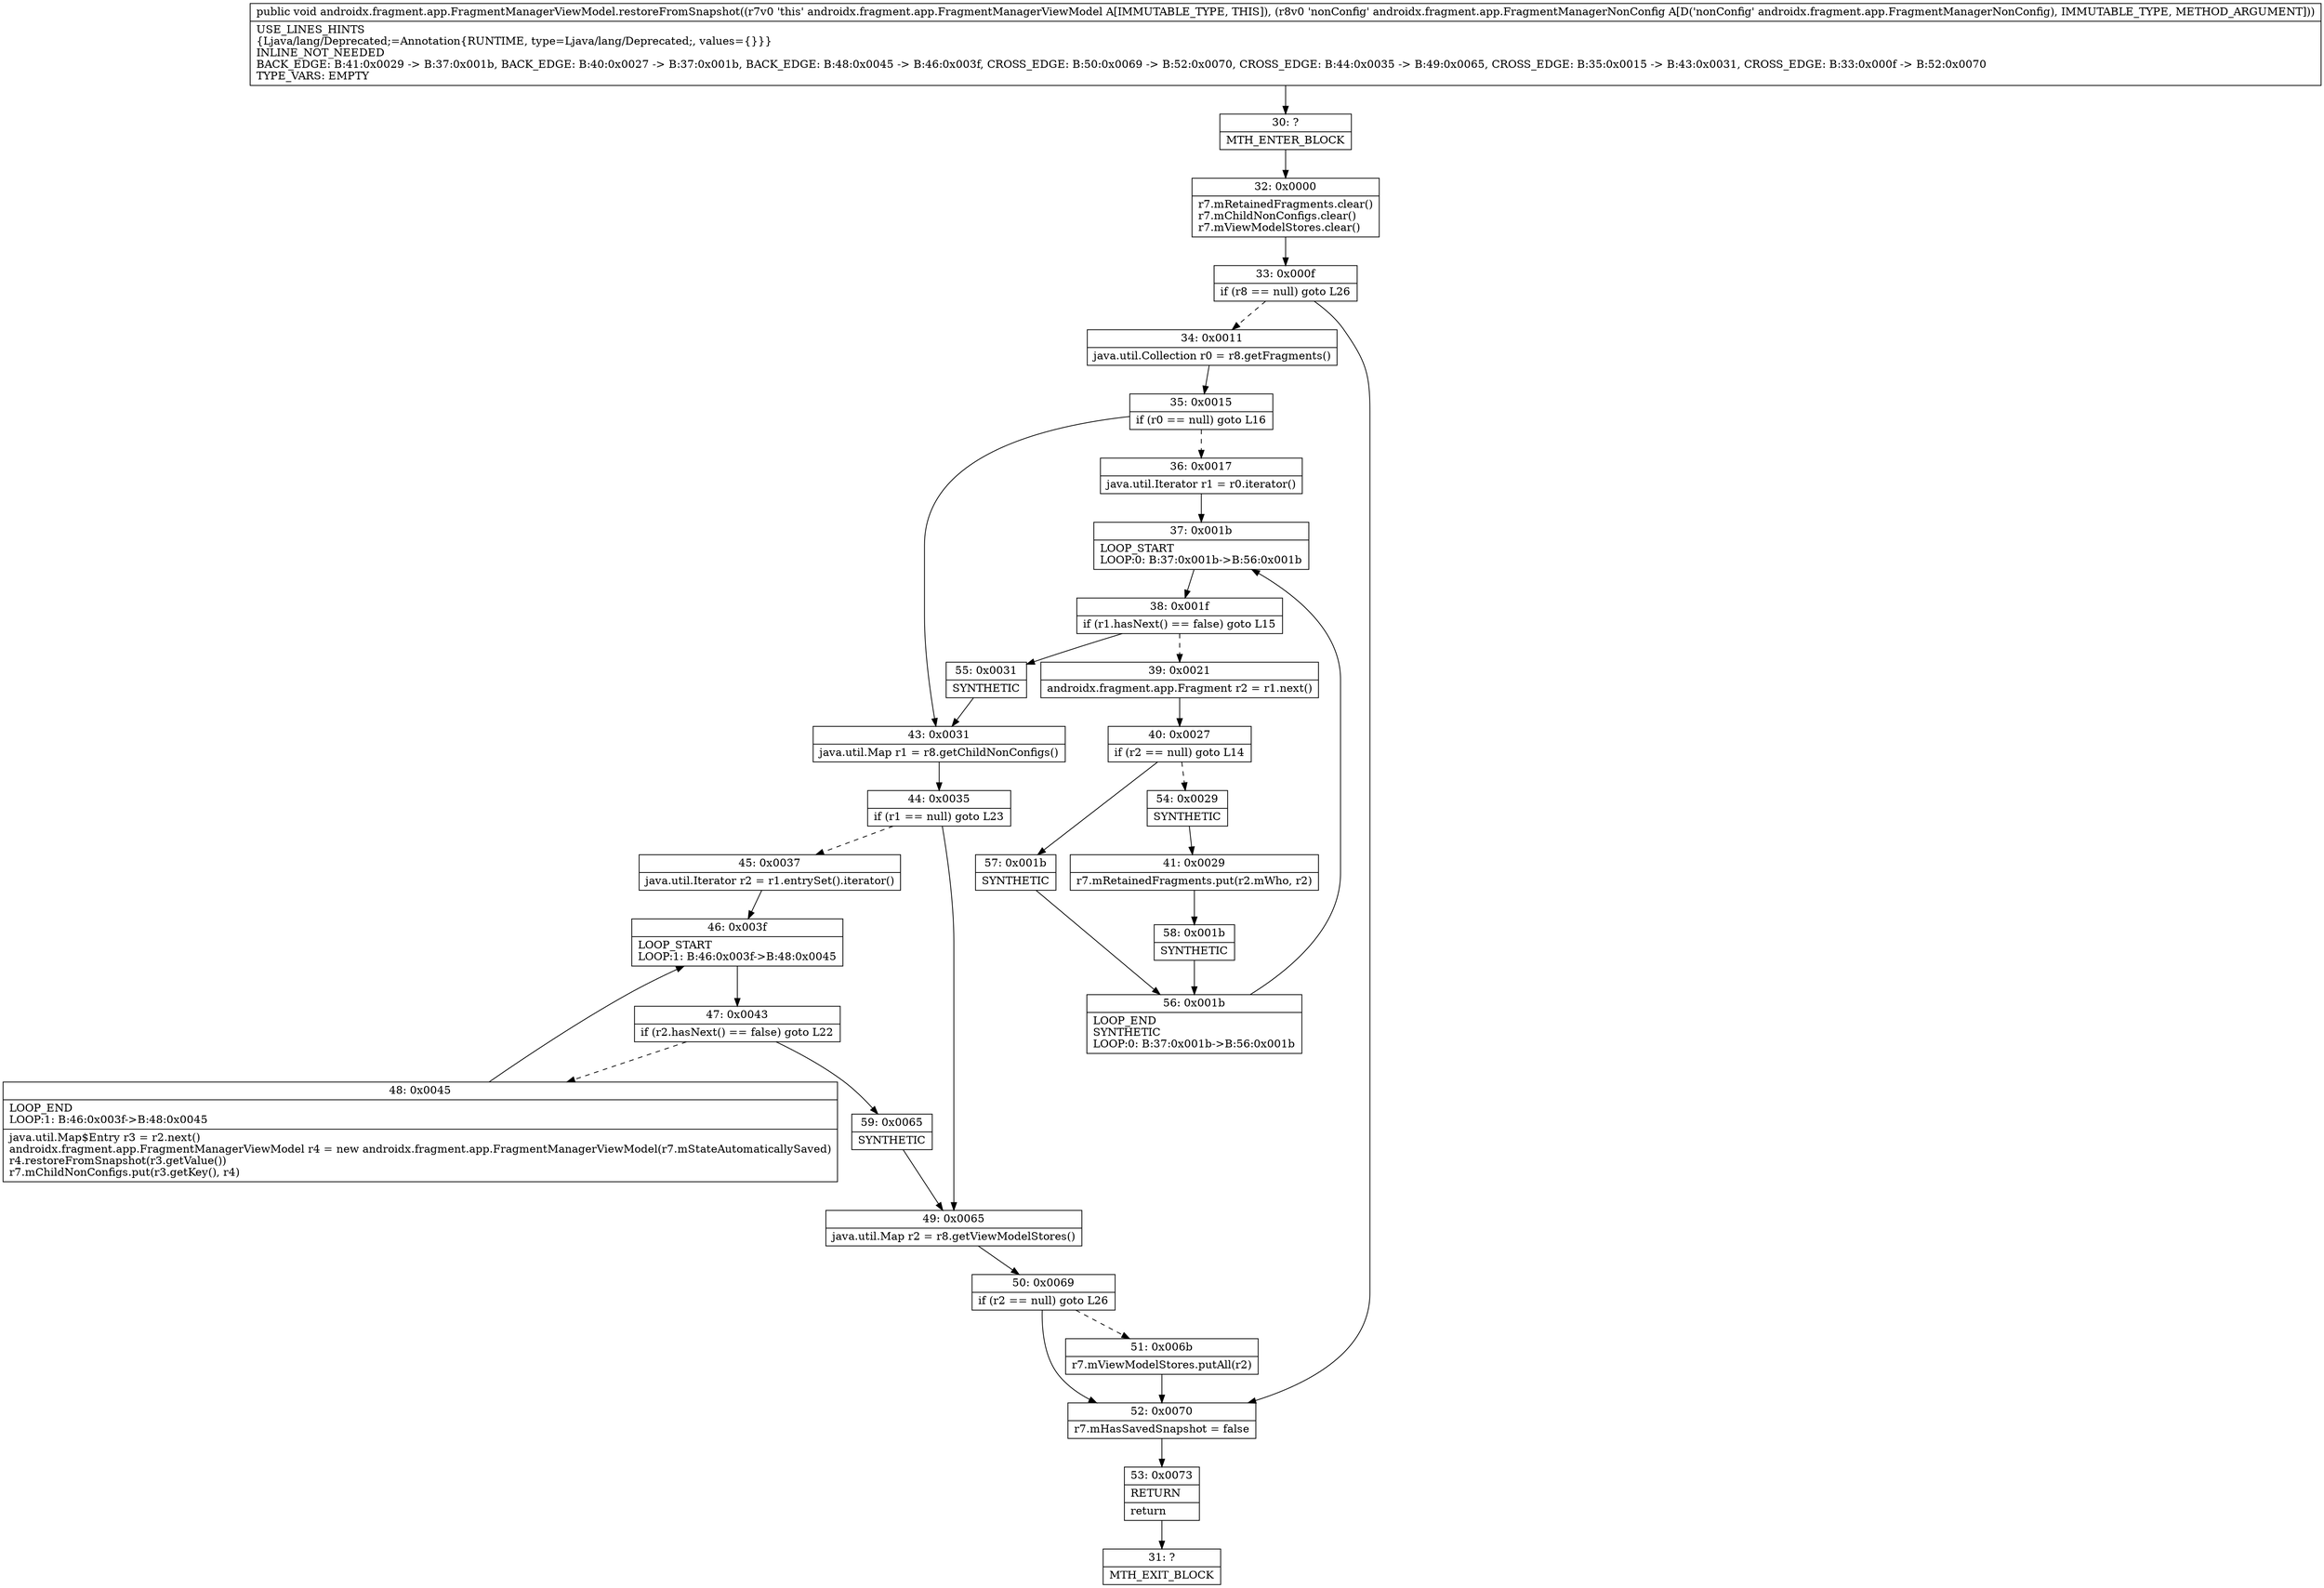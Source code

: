 digraph "CFG forandroidx.fragment.app.FragmentManagerViewModel.restoreFromSnapshot(Landroidx\/fragment\/app\/FragmentManagerNonConfig;)V" {
Node_30 [shape=record,label="{30\:\ ?|MTH_ENTER_BLOCK\l}"];
Node_32 [shape=record,label="{32\:\ 0x0000|r7.mRetainedFragments.clear()\lr7.mChildNonConfigs.clear()\lr7.mViewModelStores.clear()\l}"];
Node_33 [shape=record,label="{33\:\ 0x000f|if (r8 == null) goto L26\l}"];
Node_34 [shape=record,label="{34\:\ 0x0011|java.util.Collection r0 = r8.getFragments()\l}"];
Node_35 [shape=record,label="{35\:\ 0x0015|if (r0 == null) goto L16\l}"];
Node_36 [shape=record,label="{36\:\ 0x0017|java.util.Iterator r1 = r0.iterator()\l}"];
Node_37 [shape=record,label="{37\:\ 0x001b|LOOP_START\lLOOP:0: B:37:0x001b\-\>B:56:0x001b\l}"];
Node_38 [shape=record,label="{38\:\ 0x001f|if (r1.hasNext() == false) goto L15\l}"];
Node_39 [shape=record,label="{39\:\ 0x0021|androidx.fragment.app.Fragment r2 = r1.next()\l}"];
Node_40 [shape=record,label="{40\:\ 0x0027|if (r2 == null) goto L14\l}"];
Node_54 [shape=record,label="{54\:\ 0x0029|SYNTHETIC\l}"];
Node_41 [shape=record,label="{41\:\ 0x0029|r7.mRetainedFragments.put(r2.mWho, r2)\l}"];
Node_58 [shape=record,label="{58\:\ 0x001b|SYNTHETIC\l}"];
Node_56 [shape=record,label="{56\:\ 0x001b|LOOP_END\lSYNTHETIC\lLOOP:0: B:37:0x001b\-\>B:56:0x001b\l}"];
Node_57 [shape=record,label="{57\:\ 0x001b|SYNTHETIC\l}"];
Node_55 [shape=record,label="{55\:\ 0x0031|SYNTHETIC\l}"];
Node_43 [shape=record,label="{43\:\ 0x0031|java.util.Map r1 = r8.getChildNonConfigs()\l}"];
Node_44 [shape=record,label="{44\:\ 0x0035|if (r1 == null) goto L23\l}"];
Node_45 [shape=record,label="{45\:\ 0x0037|java.util.Iterator r2 = r1.entrySet().iterator()\l}"];
Node_46 [shape=record,label="{46\:\ 0x003f|LOOP_START\lLOOP:1: B:46:0x003f\-\>B:48:0x0045\l}"];
Node_47 [shape=record,label="{47\:\ 0x0043|if (r2.hasNext() == false) goto L22\l}"];
Node_48 [shape=record,label="{48\:\ 0x0045|LOOP_END\lLOOP:1: B:46:0x003f\-\>B:48:0x0045\l|java.util.Map$Entry r3 = r2.next()\landroidx.fragment.app.FragmentManagerViewModel r4 = new androidx.fragment.app.FragmentManagerViewModel(r7.mStateAutomaticallySaved)\lr4.restoreFromSnapshot(r3.getValue())\lr7.mChildNonConfigs.put(r3.getKey(), r4)\l}"];
Node_59 [shape=record,label="{59\:\ 0x0065|SYNTHETIC\l}"];
Node_49 [shape=record,label="{49\:\ 0x0065|java.util.Map r2 = r8.getViewModelStores()\l}"];
Node_50 [shape=record,label="{50\:\ 0x0069|if (r2 == null) goto L26\l}"];
Node_51 [shape=record,label="{51\:\ 0x006b|r7.mViewModelStores.putAll(r2)\l}"];
Node_52 [shape=record,label="{52\:\ 0x0070|r7.mHasSavedSnapshot = false\l}"];
Node_53 [shape=record,label="{53\:\ 0x0073|RETURN\l|return\l}"];
Node_31 [shape=record,label="{31\:\ ?|MTH_EXIT_BLOCK\l}"];
MethodNode[shape=record,label="{public void androidx.fragment.app.FragmentManagerViewModel.restoreFromSnapshot((r7v0 'this' androidx.fragment.app.FragmentManagerViewModel A[IMMUTABLE_TYPE, THIS]), (r8v0 'nonConfig' androidx.fragment.app.FragmentManagerNonConfig A[D('nonConfig' androidx.fragment.app.FragmentManagerNonConfig), IMMUTABLE_TYPE, METHOD_ARGUMENT]))  | USE_LINES_HINTS\l\{Ljava\/lang\/Deprecated;=Annotation\{RUNTIME, type=Ljava\/lang\/Deprecated;, values=\{\}\}\}\lINLINE_NOT_NEEDED\lBACK_EDGE: B:41:0x0029 \-\> B:37:0x001b, BACK_EDGE: B:40:0x0027 \-\> B:37:0x001b, BACK_EDGE: B:48:0x0045 \-\> B:46:0x003f, CROSS_EDGE: B:50:0x0069 \-\> B:52:0x0070, CROSS_EDGE: B:44:0x0035 \-\> B:49:0x0065, CROSS_EDGE: B:35:0x0015 \-\> B:43:0x0031, CROSS_EDGE: B:33:0x000f \-\> B:52:0x0070\lTYPE_VARS: EMPTY\l}"];
MethodNode -> Node_30;Node_30 -> Node_32;
Node_32 -> Node_33;
Node_33 -> Node_34[style=dashed];
Node_33 -> Node_52;
Node_34 -> Node_35;
Node_35 -> Node_36[style=dashed];
Node_35 -> Node_43;
Node_36 -> Node_37;
Node_37 -> Node_38;
Node_38 -> Node_39[style=dashed];
Node_38 -> Node_55;
Node_39 -> Node_40;
Node_40 -> Node_54[style=dashed];
Node_40 -> Node_57;
Node_54 -> Node_41;
Node_41 -> Node_58;
Node_58 -> Node_56;
Node_56 -> Node_37;
Node_57 -> Node_56;
Node_55 -> Node_43;
Node_43 -> Node_44;
Node_44 -> Node_45[style=dashed];
Node_44 -> Node_49;
Node_45 -> Node_46;
Node_46 -> Node_47;
Node_47 -> Node_48[style=dashed];
Node_47 -> Node_59;
Node_48 -> Node_46;
Node_59 -> Node_49;
Node_49 -> Node_50;
Node_50 -> Node_51[style=dashed];
Node_50 -> Node_52;
Node_51 -> Node_52;
Node_52 -> Node_53;
Node_53 -> Node_31;
}

